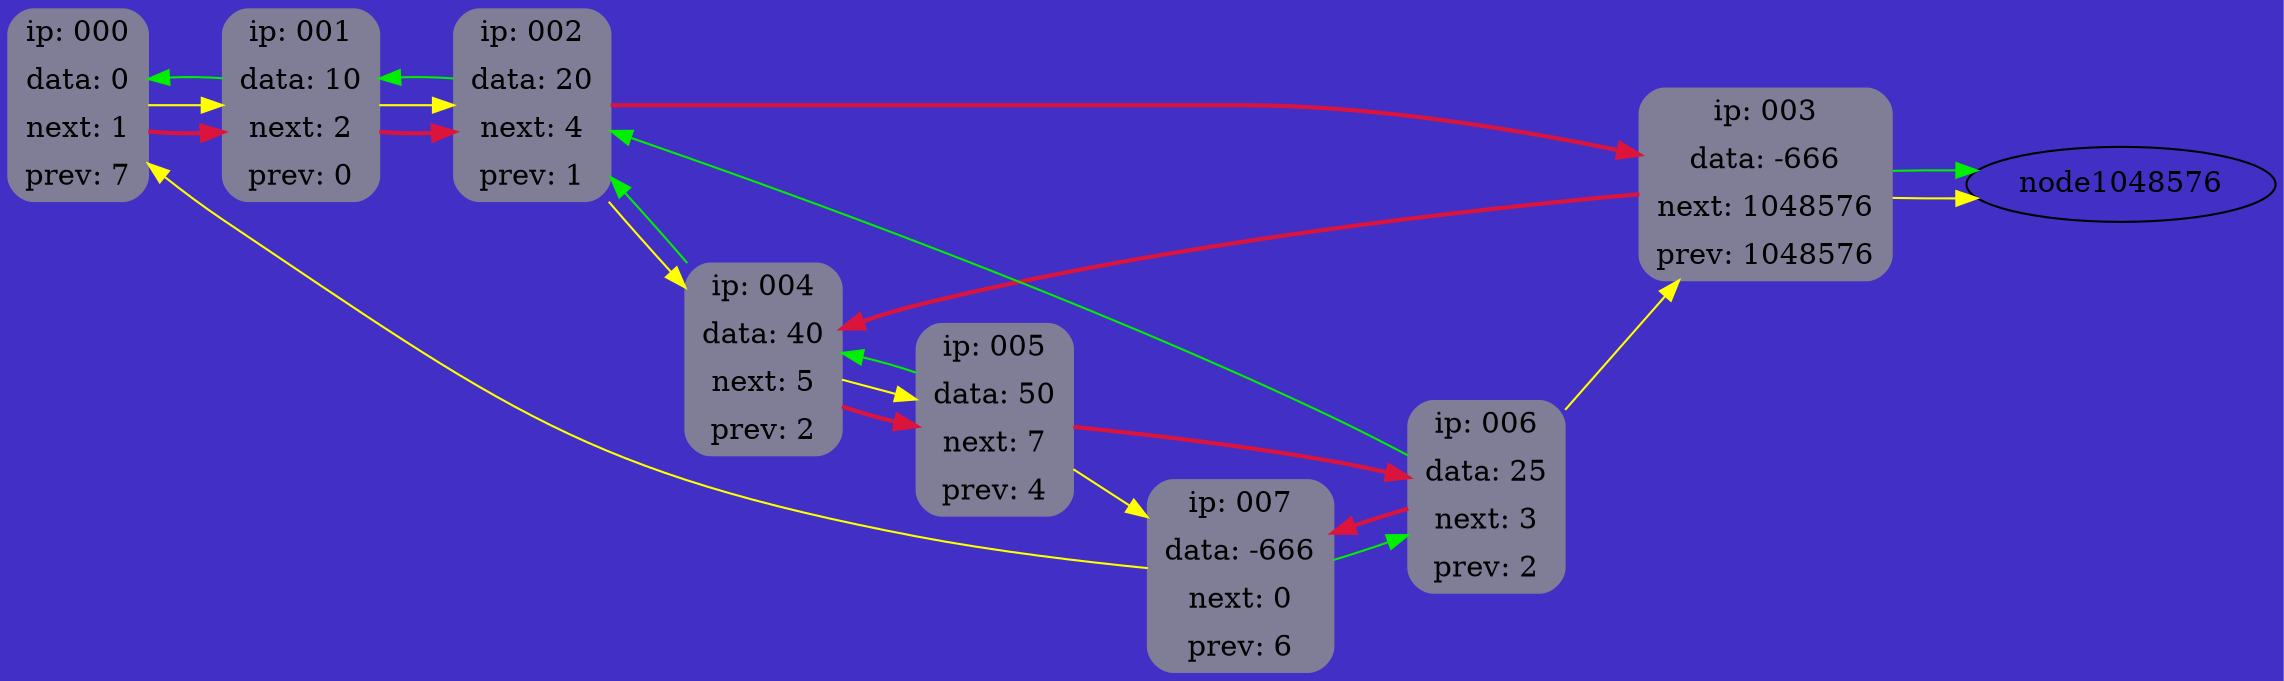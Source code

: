 digraph List 
{
	rankdir = LR;
	bgcolor = "#412FC6"

	node000 [shape = "Mrecord"; style = "filled"; color = "#807E97"; label = "{ ip: 000} | {data: 0} | {next: 1} | {prev: 7} " ];
	node001 [shape = "Mrecord"; style = "filled"; color = "#807E97"; label = "{ ip: 001} | {data: 10} | {next: 2} | {prev: 0} " ];
	node002 [shape = "Mrecord"; style = "filled"; color = "#807E97"; label = "{ ip: 002} | {data: 20} | {next: 4} | {prev: 1} " ];
	node003 [shape = "Mrecord"; style = "filled"; color = "#807E97"; label = "{ ip: 003} | {data: -666} | {next: 1048576} | {prev: 1048576} " ];
	node004 [shape = "Mrecord"; style = "filled"; color = "#807E97"; label = "{ ip: 004} | {data: 40} | {next: 5} | {prev: 2} " ];
	node005 [shape = "Mrecord"; style = "filled"; color = "#807E97"; label = "{ ip: 005} | {data: 50} | {next: 7} | {prev: 4} " ];
	node006 [shape = "Mrecord"; style = "filled"; color = "#807E97"; label = "{ ip: 006} | {data: 25} | {next: 3} | {prev: 2} " ];
	node007 [shape = "Mrecord"; style = "filled"; color = "#807E97"; label = "{ ip: 007} | {data: -666} | {next: 0} | {prev: 6} " ];

	node000 -> node001 [style = bold; weight = 10000; color = crimson; ];
	node001 -> node002 [style = bold; weight = 10000; color = crimson; ];
	node002 -> node003 [style = bold; weight = 10000; color = crimson; ];
	node003 -> node004 [style = bold; weight = 10000; color = crimson; ];
	node004 -> node005 [style = bold; weight = 10000; color = crimson; ];
	node005 -> node006 [style = bold; weight = 10000; color = crimson; ];
	node006 -> node007 [style = bold; weight = 10000; color = crimson; ];

	node000 -> node001 [weight = 0; color  = yellow1; ];
	node001 -> node002 [weight = 0; color  = yellow1; ];
	node002 -> node004 [weight = 0; color  = yellow1; ];
	node003 -> node1048576 [weight = 0; color  = yellow1; ];
	node004 -> node005 [weight = 0; color  = yellow1; ];
	node005 -> node007 [weight = 0; color  = yellow1; ];
	node006 -> node003 [weight = 0; color  = yellow1; ];
	node007 -> node000 [weight = 0; color  = yellow1; ];

	node007 -> node006 [weight = 0; color  = green2; ];
	node006 -> node002 [weight = 0; color  = green2; ];
	node005 -> node004 [weight = 0; color  = green2; ];
	node004 -> node002 [weight = 0; color  = green2; ];
	node003 -> node1048576 [weight = 0; color  = green2; ];
	node002 -> node001 [weight = 0; color  = green2; ];
	node001 -> node000 [weight = 0; color  = green2; ];

}
